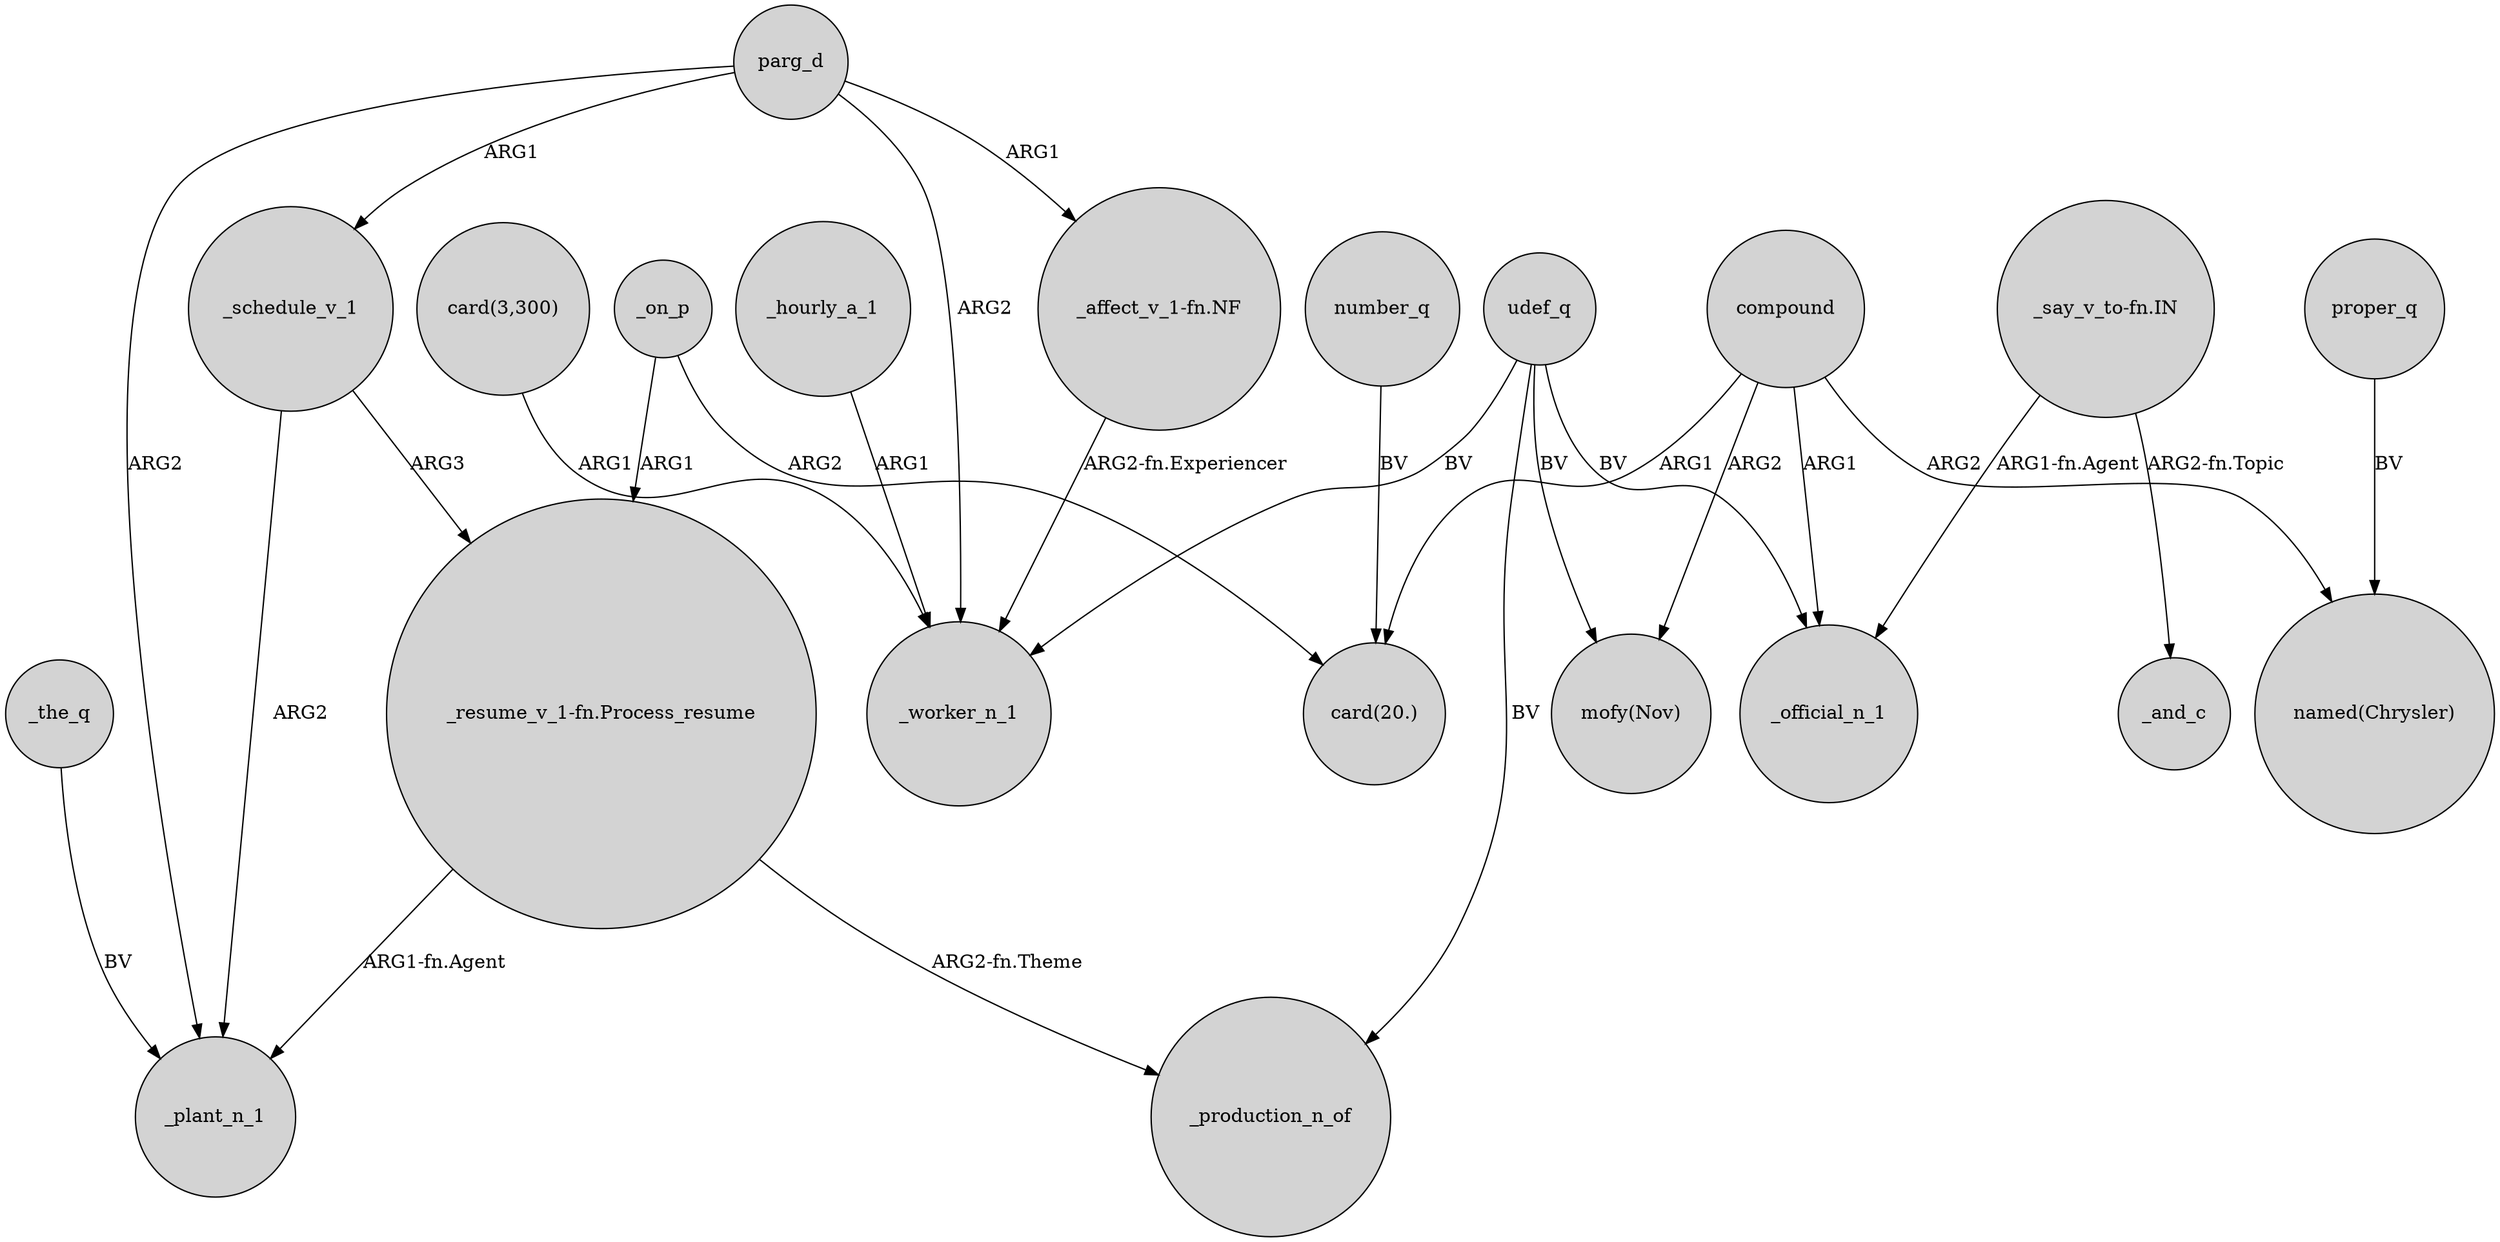 digraph {
	node [shape=circle style=filled]
	udef_q -> _production_n_of [label=BV]
	"_resume_v_1-fn.Process_resume" -> _production_n_of [label="ARG2-fn.Theme"]
	_schedule_v_1 -> _plant_n_1 [label=ARG2]
	_the_q -> _plant_n_1 [label=BV]
	udef_q -> "mofy(Nov)" [label=BV]
	"card(3,300)" -> _worker_n_1 [label=ARG1]
	"_say_v_to-fn.IN" -> _official_n_1 [label="ARG1-fn.Agent"]
	udef_q -> _worker_n_1 [label=BV]
	_hourly_a_1 -> _worker_n_1 [label=ARG1]
	number_q -> "card(20.)" [label=BV]
	proper_q -> "named(Chrysler)" [label=BV]
	parg_d -> _plant_n_1 [label=ARG2]
	compound -> "named(Chrysler)" [label=ARG2]
	parg_d -> "_affect_v_1-fn.NF" [label=ARG1]
	udef_q -> _official_n_1 [label=BV]
	_on_p -> "_resume_v_1-fn.Process_resume" [label=ARG1]
	compound -> "mofy(Nov)" [label=ARG2]
	"_say_v_to-fn.IN" -> _and_c [label="ARG2-fn.Topic"]
	_on_p -> "card(20.)" [label=ARG2]
	"_resume_v_1-fn.Process_resume" -> _plant_n_1 [label="ARG1-fn.Agent"]
	"_affect_v_1-fn.NF" -> _worker_n_1 [label="ARG2-fn.Experiencer"]
	_schedule_v_1 -> "_resume_v_1-fn.Process_resume" [label=ARG3]
	compound -> _official_n_1 [label=ARG1]
	parg_d -> _schedule_v_1 [label=ARG1]
	parg_d -> _worker_n_1 [label=ARG2]
	compound -> "card(20.)" [label=ARG1]
}
